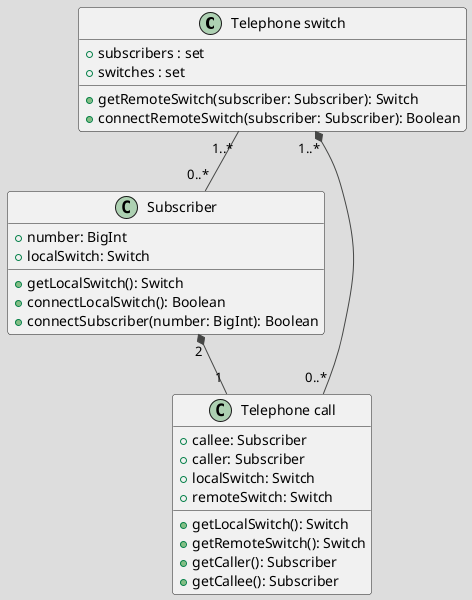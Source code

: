 @startuml Q4

' Question 4 is just question 5 without the arrows

!theme toy
class "Telephone switch" as switch {
    + subscribers : set
    + switches : set

    + getRemoteSwitch(subscriber: Subscriber): Switch
    + connectRemoteSwitch(subscriber: Subscriber): Boolean
}

class "Subscriber" as sub {
    + number: BigInt
    + localSwitch: Switch

    + getLocalSwitch(): Switch
    + connectLocalSwitch(): Boolean
    + connectSubscriber(number: BigInt): Boolean
}

class "Telephone call" as call {
    + callee: Subscriber
    + caller: Subscriber
    + localSwitch: Switch
    + remoteSwitch: Switch

    + getLocalSwitch(): Switch
    + getRemoteSwitch(): Switch
    + getCaller(): Subscriber
    + getCallee(): Subscriber
}

switch "1..*" -- "0..*" sub 
sub "2" *-- "1" call
switch "1..*" *-- "0..*" call

@enduml